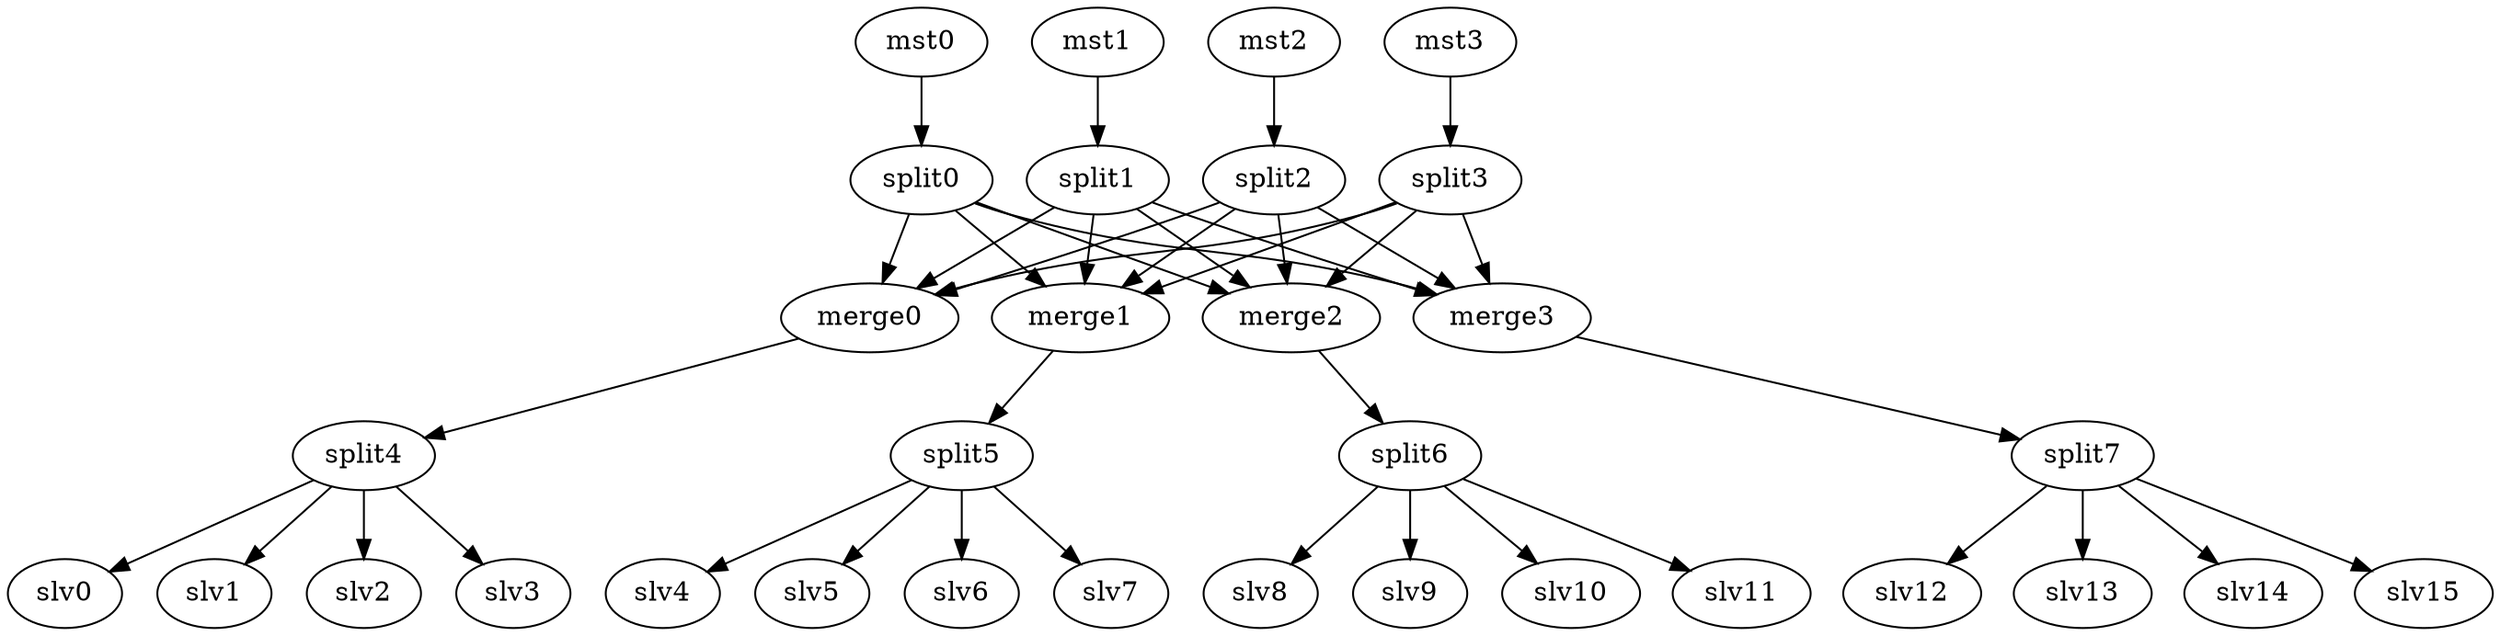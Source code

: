 

digraph test0 {

mst0 -> split0 ;
split0 -> merge0 ;
split0 -> merge1 ;
split0 -> merge2 ;
split0 -> merge3 ;

mst1 -> split1 ;
split1 -> merge0 ;
split1 -> merge1 ;
split1 -> merge2 ;
split1 -> merge3 ;

mst2 -> split2 ;
split2 -> merge0 ;
split2 -> merge1 ;
split2 -> merge2 ;
split2 -> merge3 ;

mst3 -> split3 ;
split3 -> merge0 ;
split3 -> merge1 ;
split3 -> merge2 ;
split3 -> merge3 ;





merge0 -> split4 ;
merge1 -> split5 ;
merge2 -> split6 ;
merge3 -> split7 ;

split4 -> slv0 ;
split4 -> slv1 ;
split4 -> slv2 ;
split4 -> slv3 ;

split5 -> slv4 ;
split5 -> slv5 ;
split5 -> slv6 ;
split5 -> slv7 ;

split6 -> slv8 ;
split6 -> slv9 ;
split6 -> slv10 ;
split6 -> slv11 ;

split7 -> slv12 ;
split7 -> slv13 ;
split7 -> slv14 ;
split7 -> slv15 ;

}

